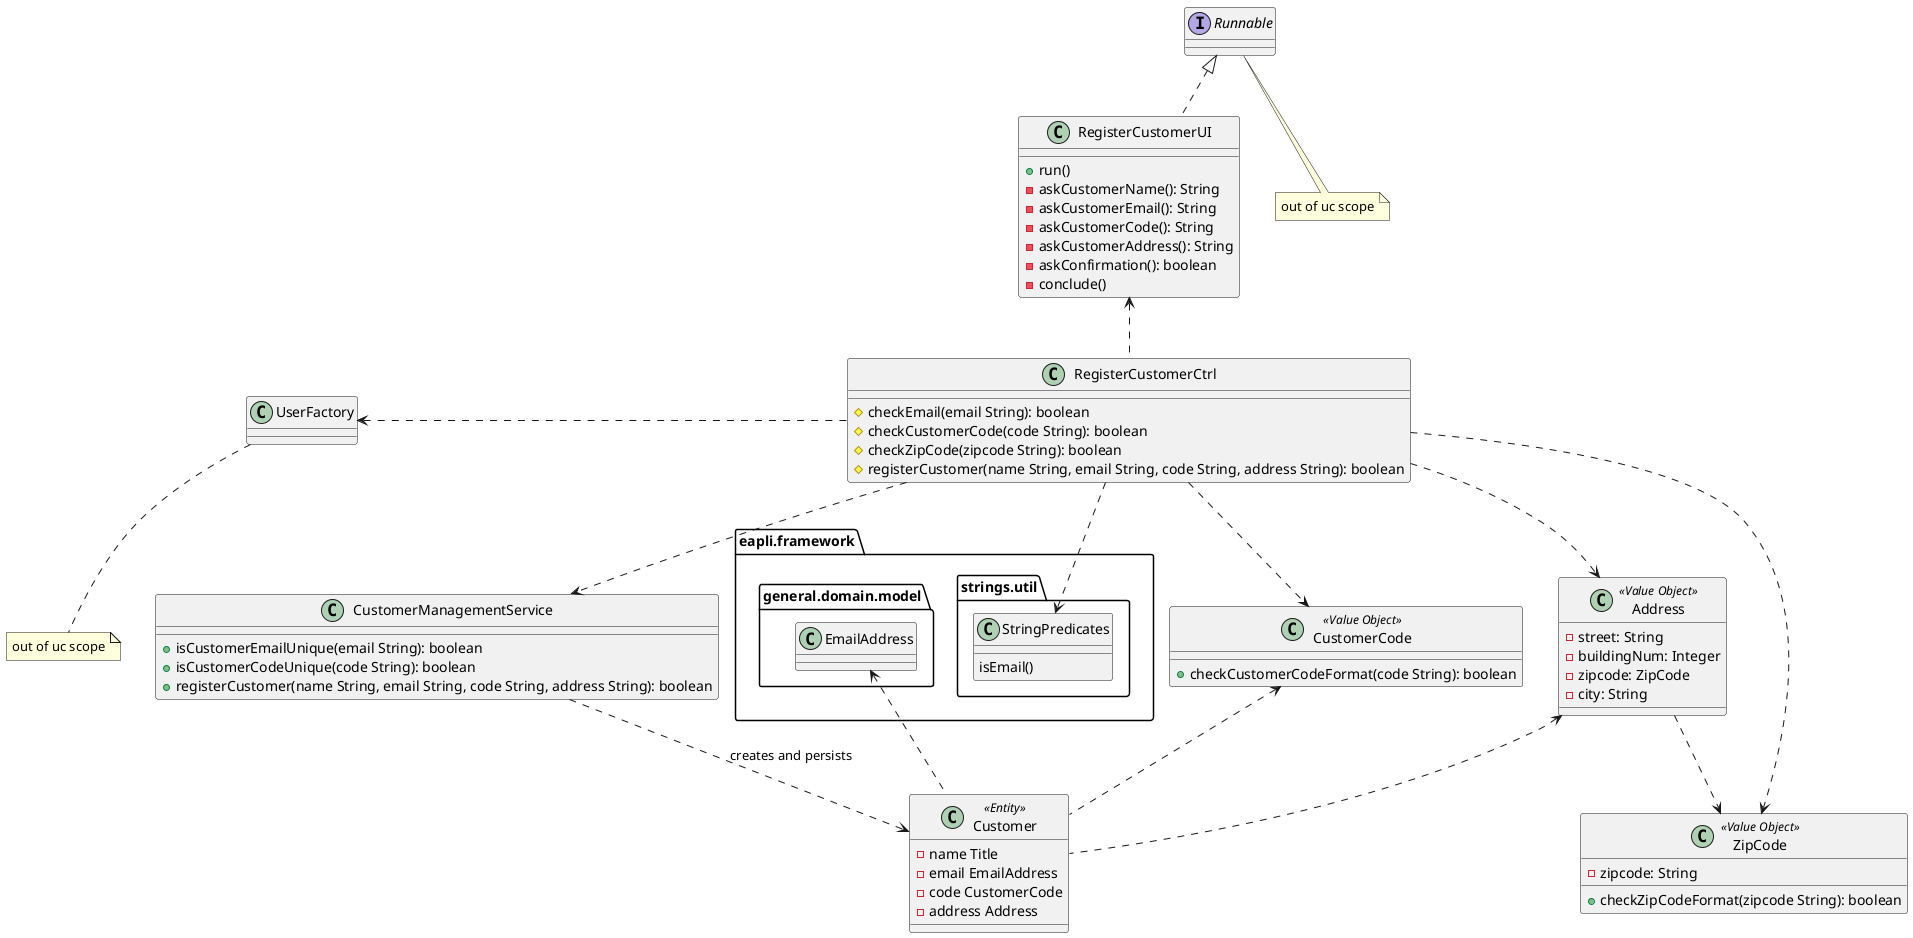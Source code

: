 @startuml
'https://plantuml.com/class-diagram

!pragma useIntermediatePackages false

interface Runnable{
}

class RegisterCustomerUI{
+run()
-askCustomerName(): String
-askCustomerEmail(): String
-askCustomerCode(): String
-askCustomerAddress(): String
-askConfirmation(): boolean
-conclude()
}

class RegisterCustomerCtrl{
#checkEmail(email String): boolean
#checkCustomerCode(code String): boolean
#checkZipCode(zipcode String): boolean
#registerCustomer(name String, email String, code String, address String): boolean
}

package eapli.framework.strings.util{
class StringPredicates{
isEmail()
}
}

package eapli.framework.general.domain.model{
class EmailAddress
}

class CustomerCode <<Value Object>>{
+checkCustomerCodeFormat(code String): boolean
}

class Customer <<Entity>>{
-name Title
-email EmailAddress
-code CustomerCode
-address Address
}

class CustomerManagementService{
+isCustomerEmailUnique(email String): boolean
+isCustomerCodeUnique(code String): boolean
+registerCustomer(name String, email String, code String, address String): boolean
}

class Address <<Value Object>>{
-street: String
-buildingNum: Integer
-zipcode: ZipCode
-city: String
}

class ZipCode <<Value Object>>{
-zipcode: String
+checkZipCodeFormat(zipcode String): boolean
}

class UserFactory{
}

Runnable <|.. RegisterCustomerUI

RegisterCustomerUI <.. RegisterCustomerCtrl

RegisterCustomerCtrl..>CustomerManagementService

RegisterCustomerCtrl..>CustomerCode
RegisterCustomerCtrl..>Address
RegisterCustomerCtrl..>StringPredicates
UserFactory<.r. RegisterCustomerCtrl

CustomerManagementService..>Customer:creates and persists
Address<..Customer
CustomerCode<..Customer
EmailAddress<..Customer
Address..>ZipCode
RegisterCustomerCtrl..>ZipCode

note "out of uc scope" as out_scope1
note "out of uc scope" as out_scope2

Runnable .. out_scope1
UserFactory..out_scope2
@enduml